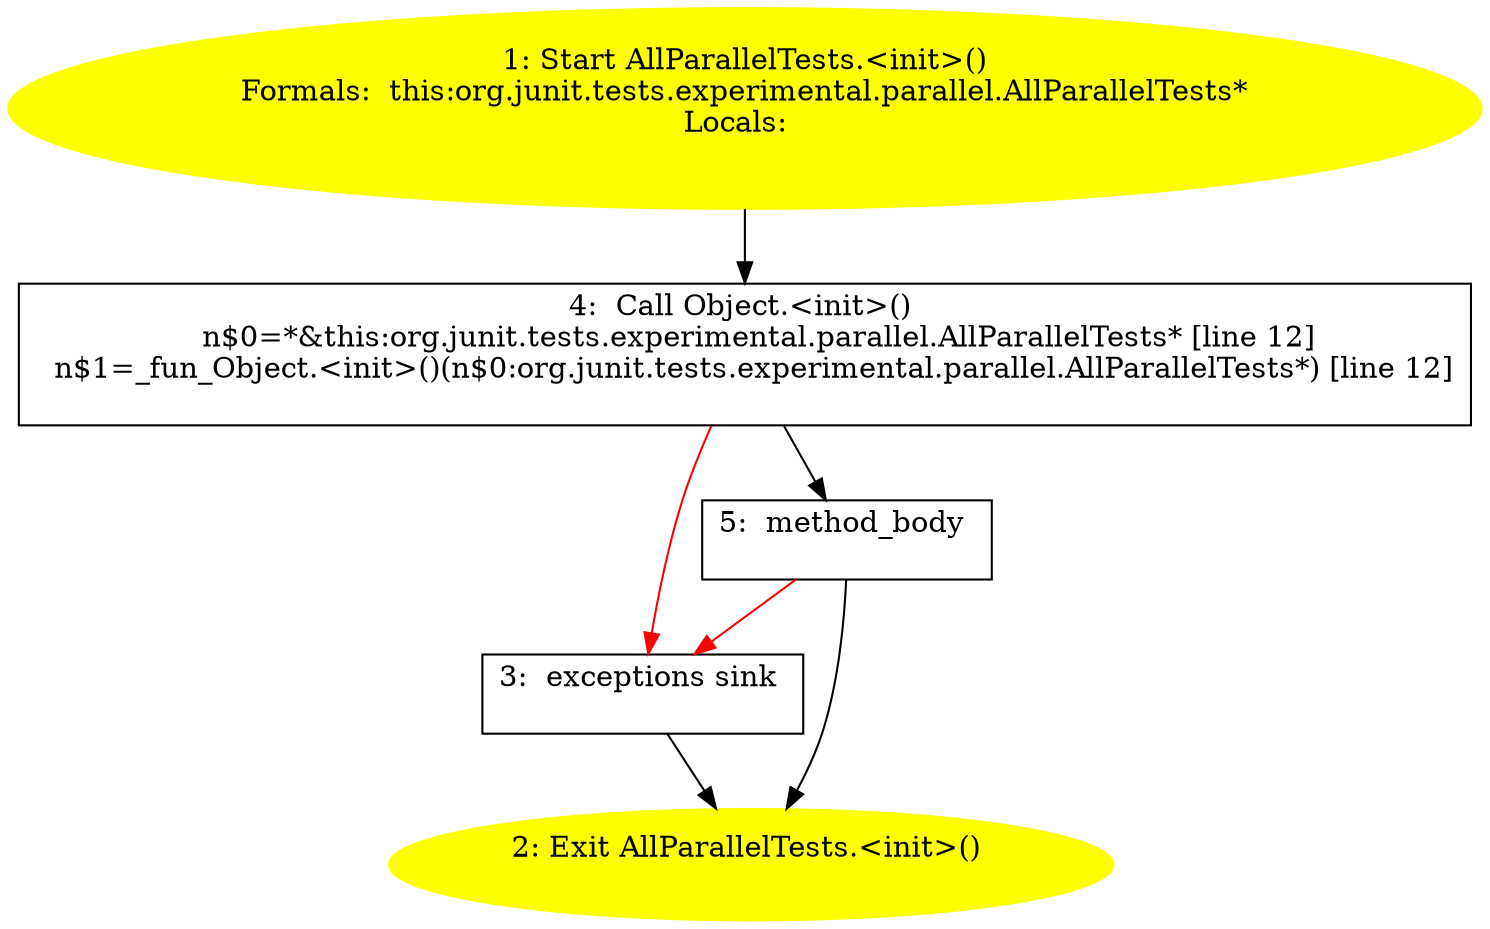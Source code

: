 /* @generated */
digraph cfg {
"org.junit.tests.experimental.parallel.AllParallelTests.<init>().849499a089ebd2ef4376a887d557f0fd_1" [label="1: Start AllParallelTests.<init>()\nFormals:  this:org.junit.tests.experimental.parallel.AllParallelTests*\nLocals:  \n  " color=yellow style=filled]
	

	 "org.junit.tests.experimental.parallel.AllParallelTests.<init>().849499a089ebd2ef4376a887d557f0fd_1" -> "org.junit.tests.experimental.parallel.AllParallelTests.<init>().849499a089ebd2ef4376a887d557f0fd_4" ;
"org.junit.tests.experimental.parallel.AllParallelTests.<init>().849499a089ebd2ef4376a887d557f0fd_2" [label="2: Exit AllParallelTests.<init>() \n  " color=yellow style=filled]
	

"org.junit.tests.experimental.parallel.AllParallelTests.<init>().849499a089ebd2ef4376a887d557f0fd_3" [label="3:  exceptions sink \n  " shape="box"]
	

	 "org.junit.tests.experimental.parallel.AllParallelTests.<init>().849499a089ebd2ef4376a887d557f0fd_3" -> "org.junit.tests.experimental.parallel.AllParallelTests.<init>().849499a089ebd2ef4376a887d557f0fd_2" ;
"org.junit.tests.experimental.parallel.AllParallelTests.<init>().849499a089ebd2ef4376a887d557f0fd_4" [label="4:  Call Object.<init>() \n   n$0=*&this:org.junit.tests.experimental.parallel.AllParallelTests* [line 12]\n  n$1=_fun_Object.<init>()(n$0:org.junit.tests.experimental.parallel.AllParallelTests*) [line 12]\n " shape="box"]
	

	 "org.junit.tests.experimental.parallel.AllParallelTests.<init>().849499a089ebd2ef4376a887d557f0fd_4" -> "org.junit.tests.experimental.parallel.AllParallelTests.<init>().849499a089ebd2ef4376a887d557f0fd_5" ;
	 "org.junit.tests.experimental.parallel.AllParallelTests.<init>().849499a089ebd2ef4376a887d557f0fd_4" -> "org.junit.tests.experimental.parallel.AllParallelTests.<init>().849499a089ebd2ef4376a887d557f0fd_3" [color="red" ];
"org.junit.tests.experimental.parallel.AllParallelTests.<init>().849499a089ebd2ef4376a887d557f0fd_5" [label="5:  method_body \n  " shape="box"]
	

	 "org.junit.tests.experimental.parallel.AllParallelTests.<init>().849499a089ebd2ef4376a887d557f0fd_5" -> "org.junit.tests.experimental.parallel.AllParallelTests.<init>().849499a089ebd2ef4376a887d557f0fd_2" ;
	 "org.junit.tests.experimental.parallel.AllParallelTests.<init>().849499a089ebd2ef4376a887d557f0fd_5" -> "org.junit.tests.experimental.parallel.AllParallelTests.<init>().849499a089ebd2ef4376a887d557f0fd_3" [color="red" ];
}
